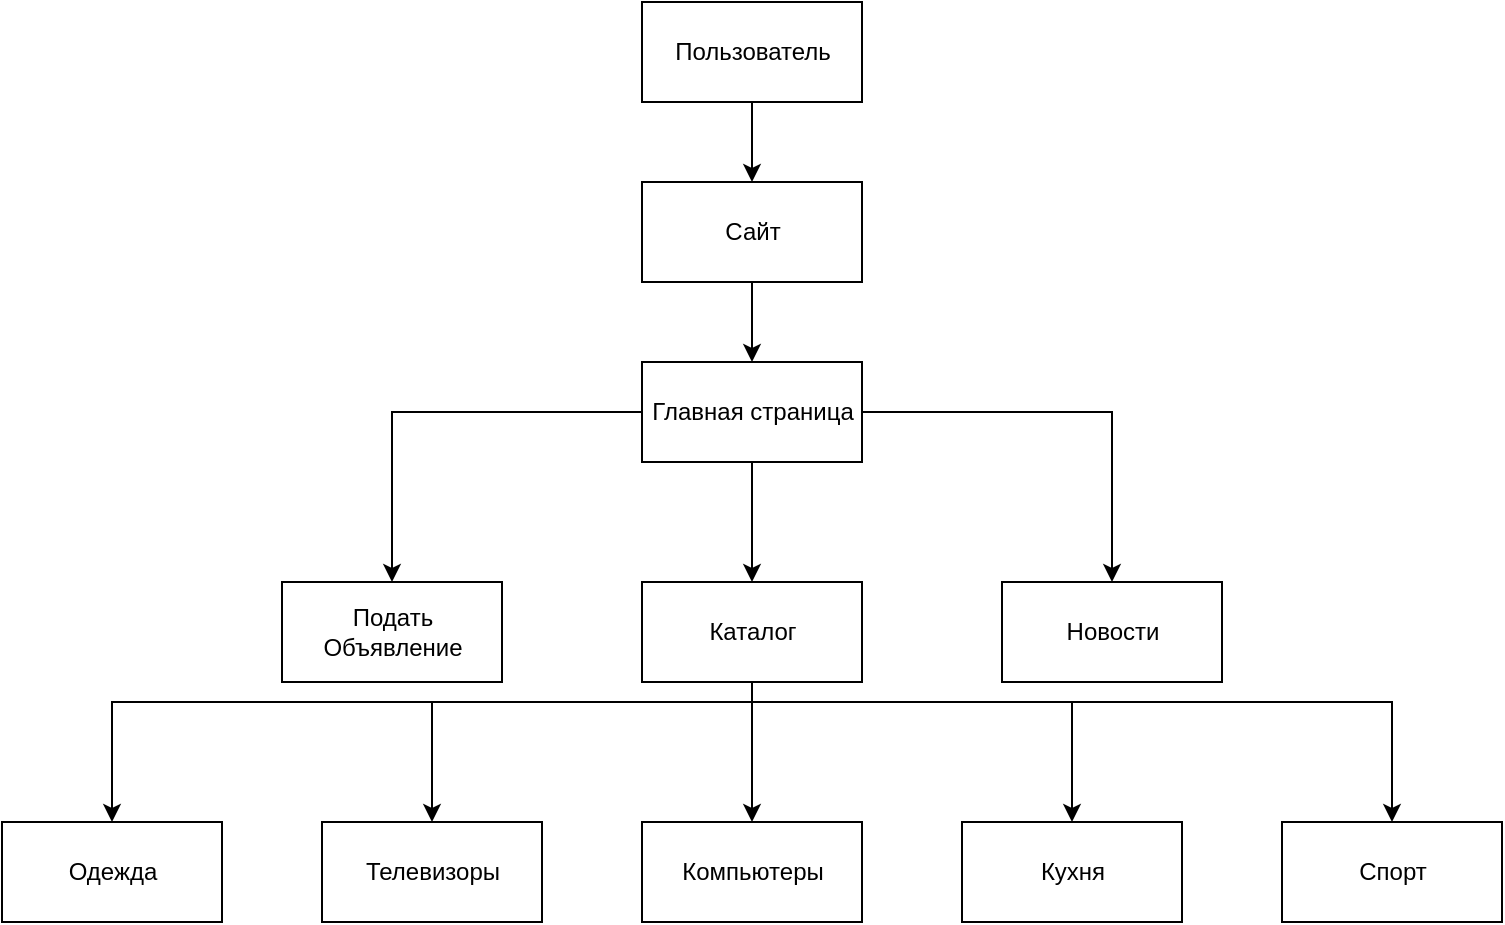 <mxfile version="14.5.3" type="github">
  <diagram name="Page-1" id="c4acf3e9-155e-7222-9cf6-157b1a14988f">
    <mxGraphModel dx="1350" dy="771" grid="1" gridSize="10" guides="1" tooltips="1" connect="1" arrows="1" fold="1" page="1" pageScale="1" pageWidth="850" pageHeight="1100" background="#ffffff" math="0" shadow="0">
      <root>
        <mxCell id="0" />
        <mxCell id="1" parent="0" />
        <mxCell id="hE9tEKMbrZzEUy-agP18-8" style="edgeStyle=orthogonalEdgeStyle;rounded=0;orthogonalLoop=1;jettySize=auto;html=1;" edge="1" parent="1" source="hE9tEKMbrZzEUy-agP18-1" target="hE9tEKMbrZzEUy-agP18-2">
          <mxGeometry relative="1" as="geometry" />
        </mxCell>
        <mxCell id="hE9tEKMbrZzEUy-agP18-1" value="Пользователь" style="html=1;" vertex="1" parent="1">
          <mxGeometry x="370" y="10" width="110" height="50" as="geometry" />
        </mxCell>
        <mxCell id="hE9tEKMbrZzEUy-agP18-9" style="edgeStyle=orthogonalEdgeStyle;rounded=0;orthogonalLoop=1;jettySize=auto;html=1;" edge="1" parent="1" source="hE9tEKMbrZzEUy-agP18-2">
          <mxGeometry relative="1" as="geometry">
            <mxPoint x="425" y="190" as="targetPoint" />
          </mxGeometry>
        </mxCell>
        <mxCell id="hE9tEKMbrZzEUy-agP18-2" value="Сайт" style="html=1;" vertex="1" parent="1">
          <mxGeometry x="370" y="100" width="110" height="50" as="geometry" />
        </mxCell>
        <mxCell id="hE9tEKMbrZzEUy-agP18-15" style="edgeStyle=orthogonalEdgeStyle;rounded=0;orthogonalLoop=1;jettySize=auto;html=1;entryX=0.5;entryY=0;entryDx=0;entryDy=0;" edge="1" parent="1" source="hE9tEKMbrZzEUy-agP18-3" target="hE9tEKMbrZzEUy-agP18-6">
          <mxGeometry relative="1" as="geometry" />
        </mxCell>
        <mxCell id="hE9tEKMbrZzEUy-agP18-16" style="edgeStyle=orthogonalEdgeStyle;rounded=0;orthogonalLoop=1;jettySize=auto;html=1;entryX=0.5;entryY=0;entryDx=0;entryDy=0;" edge="1" parent="1" source="hE9tEKMbrZzEUy-agP18-3" target="hE9tEKMbrZzEUy-agP18-4">
          <mxGeometry relative="1" as="geometry" />
        </mxCell>
        <mxCell id="hE9tEKMbrZzEUy-agP18-17" style="edgeStyle=orthogonalEdgeStyle;rounded=0;orthogonalLoop=1;jettySize=auto;html=1;" edge="1" parent="1" source="hE9tEKMbrZzEUy-agP18-3" target="hE9tEKMbrZzEUy-agP18-5">
          <mxGeometry relative="1" as="geometry" />
        </mxCell>
        <mxCell id="hE9tEKMbrZzEUy-agP18-3" value="Главная страница" style="html=1;" vertex="1" parent="1">
          <mxGeometry x="370" y="190" width="110" height="50" as="geometry" />
        </mxCell>
        <mxCell id="hE9tEKMbrZzEUy-agP18-18" style="edgeStyle=orthogonalEdgeStyle;rounded=0;orthogonalLoop=1;jettySize=auto;html=1;" edge="1" parent="1" source="hE9tEKMbrZzEUy-agP18-4" target="hE9tEKMbrZzEUy-agP18-13">
          <mxGeometry relative="1" as="geometry">
            <Array as="points">
              <mxPoint x="425" y="360" />
              <mxPoint x="105" y="360" />
            </Array>
          </mxGeometry>
        </mxCell>
        <mxCell id="hE9tEKMbrZzEUy-agP18-19" style="edgeStyle=orthogonalEdgeStyle;rounded=0;orthogonalLoop=1;jettySize=auto;html=1;entryX=0.5;entryY=0;entryDx=0;entryDy=0;" edge="1" parent="1" source="hE9tEKMbrZzEUy-agP18-4" target="hE9tEKMbrZzEUy-agP18-10">
          <mxGeometry relative="1" as="geometry">
            <Array as="points">
              <mxPoint x="425" y="360" />
              <mxPoint x="265" y="360" />
            </Array>
          </mxGeometry>
        </mxCell>
        <mxCell id="hE9tEKMbrZzEUy-agP18-20" style="edgeStyle=orthogonalEdgeStyle;rounded=0;orthogonalLoop=1;jettySize=auto;html=1;entryX=0.5;entryY=0;entryDx=0;entryDy=0;" edge="1" parent="1" source="hE9tEKMbrZzEUy-agP18-4" target="hE9tEKMbrZzEUy-agP18-11">
          <mxGeometry relative="1" as="geometry" />
        </mxCell>
        <mxCell id="hE9tEKMbrZzEUy-agP18-21" style="edgeStyle=orthogonalEdgeStyle;rounded=0;orthogonalLoop=1;jettySize=auto;html=1;entryX=0.5;entryY=0;entryDx=0;entryDy=0;" edge="1" parent="1" source="hE9tEKMbrZzEUy-agP18-4" target="hE9tEKMbrZzEUy-agP18-12">
          <mxGeometry relative="1" as="geometry">
            <Array as="points">
              <mxPoint x="425" y="360" />
              <mxPoint x="585" y="360" />
            </Array>
          </mxGeometry>
        </mxCell>
        <mxCell id="hE9tEKMbrZzEUy-agP18-22" style="edgeStyle=orthogonalEdgeStyle;rounded=0;orthogonalLoop=1;jettySize=auto;html=1;entryX=0.5;entryY=0;entryDx=0;entryDy=0;" edge="1" parent="1" source="hE9tEKMbrZzEUy-agP18-4" target="hE9tEKMbrZzEUy-agP18-14">
          <mxGeometry relative="1" as="geometry">
            <Array as="points">
              <mxPoint x="425" y="360" />
              <mxPoint x="745" y="360" />
            </Array>
          </mxGeometry>
        </mxCell>
        <mxCell id="hE9tEKMbrZzEUy-agP18-4" value="Каталог" style="html=1;" vertex="1" parent="1">
          <mxGeometry x="370" y="300" width="110" height="50" as="geometry" />
        </mxCell>
        <mxCell id="hE9tEKMbrZzEUy-agP18-5" value="Новости" style="html=1;" vertex="1" parent="1">
          <mxGeometry x="550" y="300" width="110" height="50" as="geometry" />
        </mxCell>
        <mxCell id="hE9tEKMbrZzEUy-agP18-6" value="Подать&lt;br&gt; Объявление" style="html=1;" vertex="1" parent="1">
          <mxGeometry x="190" y="300" width="110" height="50" as="geometry" />
        </mxCell>
        <mxCell id="hE9tEKMbrZzEUy-agP18-10" value="Телевизоры" style="html=1;" vertex="1" parent="1">
          <mxGeometry x="210" y="420" width="110" height="50" as="geometry" />
        </mxCell>
        <mxCell id="hE9tEKMbrZzEUy-agP18-11" value="Компьютеры" style="html=1;" vertex="1" parent="1">
          <mxGeometry x="370" y="420" width="110" height="50" as="geometry" />
        </mxCell>
        <mxCell id="hE9tEKMbrZzEUy-agP18-12" value="Кухня" style="html=1;" vertex="1" parent="1">
          <mxGeometry x="530" y="420" width="110" height="50" as="geometry" />
        </mxCell>
        <mxCell id="hE9tEKMbrZzEUy-agP18-13" value="Одежда" style="html=1;" vertex="1" parent="1">
          <mxGeometry x="50" y="420" width="110" height="50" as="geometry" />
        </mxCell>
        <mxCell id="hE9tEKMbrZzEUy-agP18-14" value="Спорт" style="html=1;" vertex="1" parent="1">
          <mxGeometry x="690" y="420" width="110" height="50" as="geometry" />
        </mxCell>
      </root>
    </mxGraphModel>
  </diagram>
</mxfile>

